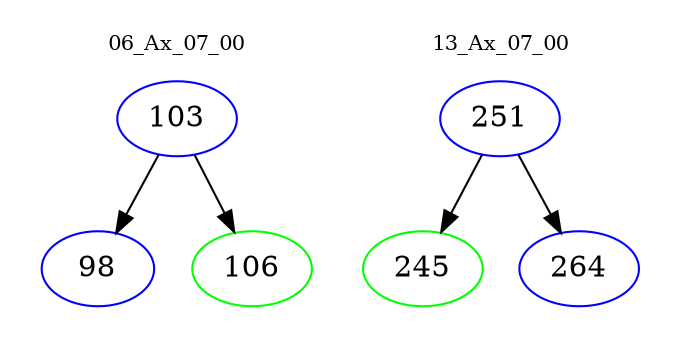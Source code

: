 digraph{
subgraph cluster_0 {
color = white
label = "06_Ax_07_00";
fontsize=10;
T0_103 [label="103", color="blue"]
T0_103 -> T0_98 [color="black"]
T0_98 [label="98", color="blue"]
T0_103 -> T0_106 [color="black"]
T0_106 [label="106", color="green"]
}
subgraph cluster_1 {
color = white
label = "13_Ax_07_00";
fontsize=10;
T1_251 [label="251", color="blue"]
T1_251 -> T1_245 [color="black"]
T1_245 [label="245", color="green"]
T1_251 -> T1_264 [color="black"]
T1_264 [label="264", color="blue"]
}
}
